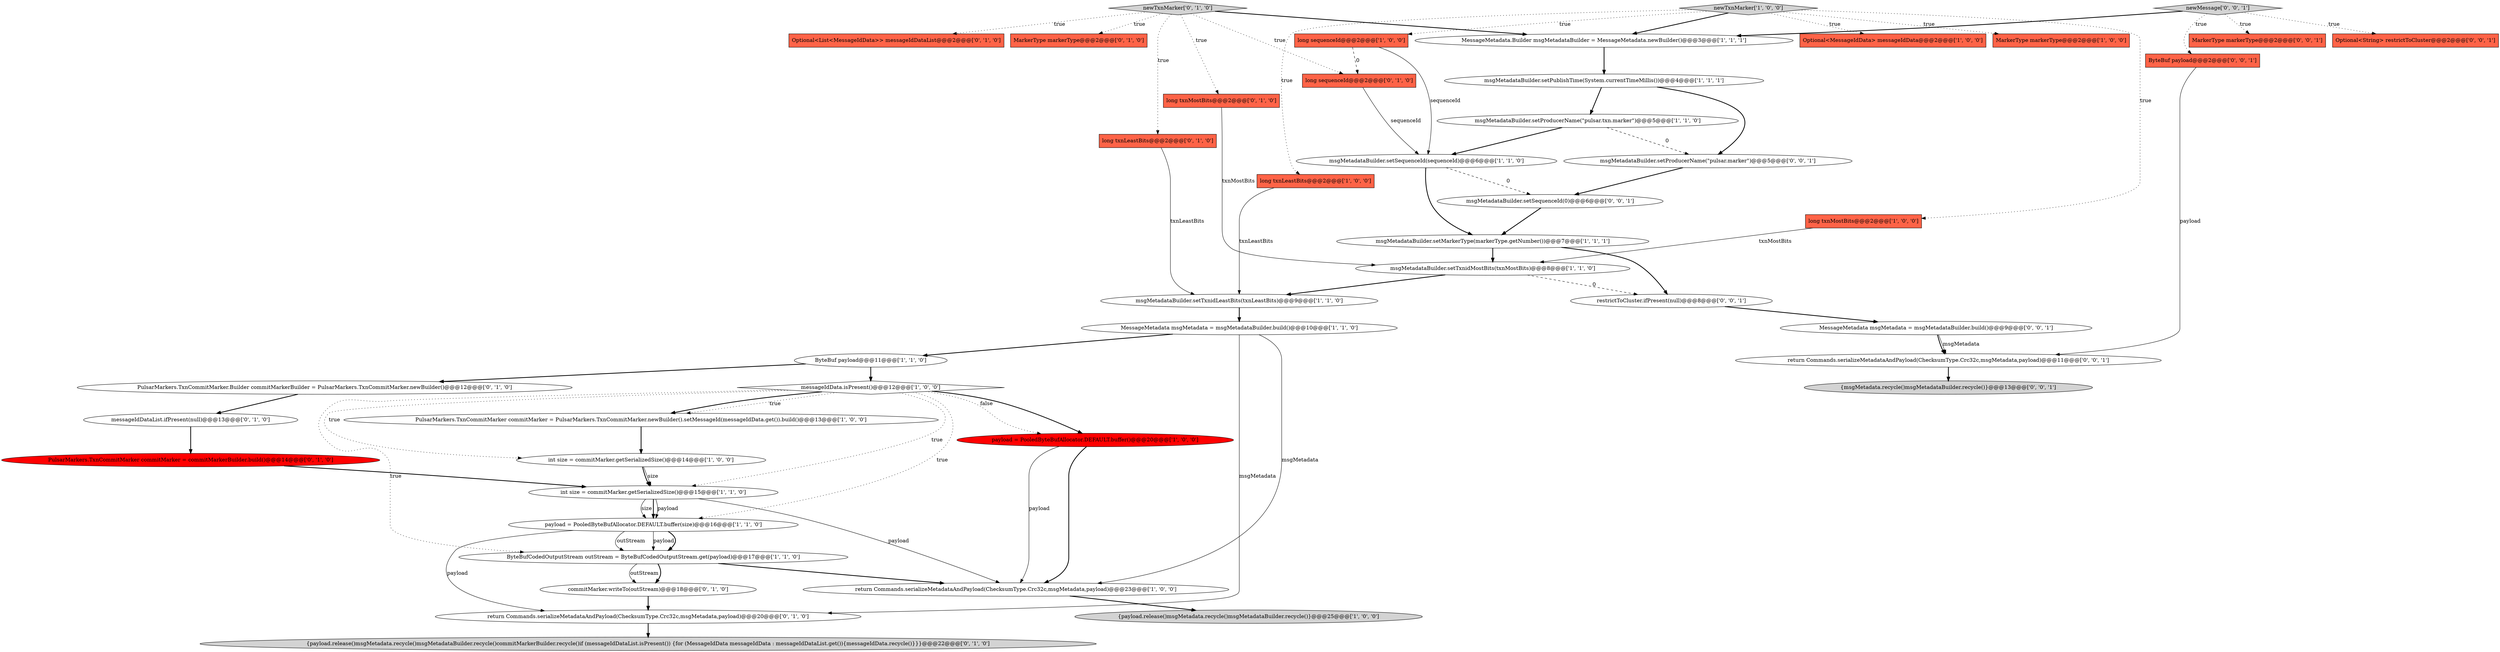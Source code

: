 digraph {
26 [style = filled, label = "{payload.release()msgMetadata.recycle()msgMetadataBuilder.recycle()commitMarkerBuilder.recycle()if (messageIdDataList.isPresent()) {for (MessageIdData messageIdData : messageIdDataList.get()){messageIdData.recycle()}}}@@@22@@@['0', '1', '0']", fillcolor = lightgray, shape = ellipse image = "AAA0AAABBB2BBB"];
21 [style = filled, label = "{payload.release()msgMetadata.recycle()msgMetadataBuilder.recycle()}@@@25@@@['1', '0', '0']", fillcolor = lightgray, shape = ellipse image = "AAA0AAABBB1BBB"];
10 [style = filled, label = "msgMetadataBuilder.setMarkerType(markerType.getNumber())@@@7@@@['1', '1', '1']", fillcolor = white, shape = ellipse image = "AAA0AAABBB1BBB"];
29 [style = filled, label = "PulsarMarkers.TxnCommitMarker commitMarker = commitMarkerBuilder.build()@@@14@@@['0', '1', '0']", fillcolor = red, shape = ellipse image = "AAA1AAABBB2BBB"];
40 [style = filled, label = "ByteBuf payload@@@2@@@['0', '0', '1']", fillcolor = tomato, shape = box image = "AAA0AAABBB3BBB"];
9 [style = filled, label = "PulsarMarkers.TxnCommitMarker commitMarker = PulsarMarkers.TxnCommitMarker.newBuilder().setMessageId(messageIdData.get()).build()@@@13@@@['1', '0', '0']", fillcolor = white, shape = ellipse image = "AAA0AAABBB1BBB"];
42 [style = filled, label = "MarkerType markerType@@@2@@@['0', '0', '1']", fillcolor = tomato, shape = box image = "AAA0AAABBB3BBB"];
45 [style = filled, label = "msgMetadataBuilder.setProducerName(\"pulsar.marker\")@@@5@@@['0', '0', '1']", fillcolor = white, shape = ellipse image = "AAA0AAABBB3BBB"];
8 [style = filled, label = "int size = commitMarker.getSerializedSize()@@@14@@@['1', '0', '0']", fillcolor = white, shape = ellipse image = "AAA0AAABBB1BBB"];
34 [style = filled, label = "commitMarker.writeTo(outStream)@@@18@@@['0', '1', '0']", fillcolor = white, shape = ellipse image = "AAA0AAABBB2BBB"];
5 [style = filled, label = "Optional<MessageIdData> messageIdData@@@2@@@['1', '0', '0']", fillcolor = tomato, shape = box image = "AAA0AAABBB1BBB"];
22 [style = filled, label = "msgMetadataBuilder.setTxnidMostBits(txnMostBits)@@@8@@@['1', '1', '0']", fillcolor = white, shape = ellipse image = "AAA0AAABBB1BBB"];
33 [style = filled, label = "PulsarMarkers.TxnCommitMarker.Builder commitMarkerBuilder = PulsarMarkers.TxnCommitMarker.newBuilder()@@@12@@@['0', '1', '0']", fillcolor = white, shape = ellipse image = "AAA0AAABBB2BBB"];
23 [style = filled, label = "payload = PooledByteBufAllocator.DEFAULT.buffer()@@@20@@@['1', '0', '0']", fillcolor = red, shape = ellipse image = "AAA1AAABBB1BBB"];
17 [style = filled, label = "newTxnMarker['1', '0', '0']", fillcolor = lightgray, shape = diamond image = "AAA0AAABBB1BBB"];
30 [style = filled, label = "Optional<List<MessageIdData>> messageIdDataList@@@2@@@['0', '1', '0']", fillcolor = tomato, shape = box image = "AAA0AAABBB2BBB"];
2 [style = filled, label = "return Commands.serializeMetadataAndPayload(ChecksumType.Crc32c,msgMetadata,payload)@@@23@@@['1', '0', '0']", fillcolor = white, shape = ellipse image = "AAA0AAABBB1BBB"];
36 [style = filled, label = "newMessage['0', '0', '1']", fillcolor = lightgray, shape = diamond image = "AAA0AAABBB3BBB"];
13 [style = filled, label = "msgMetadataBuilder.setTxnidLeastBits(txnLeastBits)@@@9@@@['1', '1', '0']", fillcolor = white, shape = ellipse image = "AAA0AAABBB1BBB"];
3 [style = filled, label = "long txnLeastBits@@@2@@@['1', '0', '0']", fillcolor = tomato, shape = box image = "AAA0AAABBB1BBB"];
27 [style = filled, label = "newTxnMarker['0', '1', '0']", fillcolor = lightgray, shape = diamond image = "AAA0AAABBB2BBB"];
1 [style = filled, label = "msgMetadataBuilder.setSequenceId(sequenceId)@@@6@@@['1', '1', '0']", fillcolor = white, shape = ellipse image = "AAA0AAABBB1BBB"];
44 [style = filled, label = "{msgMetadata.recycle()msgMetadataBuilder.recycle()}@@@13@@@['0', '0', '1']", fillcolor = lightgray, shape = ellipse image = "AAA0AAABBB3BBB"];
35 [style = filled, label = "messageIdDataList.ifPresent(null)@@@13@@@['0', '1', '0']", fillcolor = white, shape = ellipse image = "AAA0AAABBB2BBB"];
38 [style = filled, label = "return Commands.serializeMetadataAndPayload(ChecksumType.Crc32c,msgMetadata,payload)@@@11@@@['0', '0', '1']", fillcolor = white, shape = ellipse image = "AAA0AAABBB3BBB"];
39 [style = filled, label = "MessageMetadata msgMetadata = msgMetadataBuilder.build()@@@9@@@['0', '0', '1']", fillcolor = white, shape = ellipse image = "AAA0AAABBB3BBB"];
15 [style = filled, label = "msgMetadataBuilder.setProducerName(\"pulsar.txn.marker\")@@@5@@@['1', '1', '0']", fillcolor = white, shape = ellipse image = "AAA0AAABBB1BBB"];
7 [style = filled, label = "messageIdData.isPresent()@@@12@@@['1', '0', '0']", fillcolor = white, shape = diamond image = "AAA0AAABBB1BBB"];
12 [style = filled, label = "MessageMetadata.Builder msgMetadataBuilder = MessageMetadata.newBuilder()@@@3@@@['1', '1', '1']", fillcolor = white, shape = ellipse image = "AAA0AAABBB1BBB"];
20 [style = filled, label = "ByteBufCodedOutputStream outStream = ByteBufCodedOutputStream.get(payload)@@@17@@@['1', '1', '0']", fillcolor = white, shape = ellipse image = "AAA0AAABBB1BBB"];
14 [style = filled, label = "msgMetadataBuilder.setPublishTime(System.currentTimeMillis())@@@4@@@['1', '1', '1']", fillcolor = white, shape = ellipse image = "AAA0AAABBB1BBB"];
11 [style = filled, label = "int size = commitMarker.getSerializedSize()@@@15@@@['1', '1', '0']", fillcolor = white, shape = ellipse image = "AAA0AAABBB1BBB"];
6 [style = filled, label = "MessageMetadata msgMetadata = msgMetadataBuilder.build()@@@10@@@['1', '1', '0']", fillcolor = white, shape = ellipse image = "AAA0AAABBB1BBB"];
25 [style = filled, label = "return Commands.serializeMetadataAndPayload(ChecksumType.Crc32c,msgMetadata,payload)@@@20@@@['0', '1', '0']", fillcolor = white, shape = ellipse image = "AAA0AAABBB2BBB"];
32 [style = filled, label = "long sequenceId@@@2@@@['0', '1', '0']", fillcolor = tomato, shape = box image = "AAA1AAABBB2BBB"];
31 [style = filled, label = "MarkerType markerType@@@2@@@['0', '1', '0']", fillcolor = tomato, shape = box image = "AAA0AAABBB2BBB"];
37 [style = filled, label = "Optional<String> restrictToCluster@@@2@@@['0', '0', '1']", fillcolor = tomato, shape = box image = "AAA0AAABBB3BBB"];
18 [style = filled, label = "MarkerType markerType@@@2@@@['1', '0', '0']", fillcolor = tomato, shape = box image = "AAA0AAABBB1BBB"];
4 [style = filled, label = "ByteBuf payload@@@11@@@['1', '1', '0']", fillcolor = white, shape = ellipse image = "AAA0AAABBB1BBB"];
41 [style = filled, label = "restrictToCluster.ifPresent(null)@@@8@@@['0', '0', '1']", fillcolor = white, shape = ellipse image = "AAA0AAABBB3BBB"];
24 [style = filled, label = "long txnMostBits@@@2@@@['0', '1', '0']", fillcolor = tomato, shape = box image = "AAA0AAABBB2BBB"];
0 [style = filled, label = "long txnMostBits@@@2@@@['1', '0', '0']", fillcolor = tomato, shape = box image = "AAA0AAABBB1BBB"];
28 [style = filled, label = "long txnLeastBits@@@2@@@['0', '1', '0']", fillcolor = tomato, shape = box image = "AAA0AAABBB2BBB"];
19 [style = filled, label = "long sequenceId@@@2@@@['1', '0', '0']", fillcolor = tomato, shape = box image = "AAA1AAABBB1BBB"];
16 [style = filled, label = "payload = PooledByteBufAllocator.DEFAULT.buffer(size)@@@16@@@['1', '1', '0']", fillcolor = white, shape = ellipse image = "AAA0AAABBB1BBB"];
43 [style = filled, label = "msgMetadataBuilder.setSequenceId(0)@@@6@@@['0', '0', '1']", fillcolor = white, shape = ellipse image = "AAA0AAABBB3BBB"];
7->23 [style = dotted, label="false"];
10->22 [style = bold, label=""];
11->16 [style = bold, label=""];
28->13 [style = solid, label="txnLeastBits"];
33->35 [style = bold, label=""];
17->0 [style = dotted, label="true"];
34->25 [style = bold, label=""];
27->32 [style = dotted, label="true"];
40->38 [style = solid, label="payload"];
35->29 [style = bold, label=""];
27->12 [style = bold, label=""];
11->16 [style = solid, label="payload"];
38->44 [style = bold, label=""];
17->18 [style = dotted, label="true"];
1->43 [style = dashed, label="0"];
3->13 [style = solid, label="txnLeastBits"];
39->38 [style = solid, label="msgMetadata"];
20->34 [style = bold, label=""];
16->20 [style = solid, label="outStream"];
27->24 [style = dotted, label="true"];
36->12 [style = bold, label=""];
7->9 [style = dotted, label="true"];
36->42 [style = dotted, label="true"];
14->45 [style = bold, label=""];
4->33 [style = bold, label=""];
9->8 [style = bold, label=""];
10->41 [style = bold, label=""];
36->40 [style = dotted, label="true"];
17->3 [style = dotted, label="true"];
36->37 [style = dotted, label="true"];
4->7 [style = bold, label=""];
7->20 [style = dotted, label="true"];
20->2 [style = bold, label=""];
15->45 [style = dashed, label="0"];
23->2 [style = solid, label="payload"];
7->9 [style = bold, label=""];
27->28 [style = dotted, label="true"];
6->4 [style = bold, label=""];
27->30 [style = dotted, label="true"];
19->1 [style = solid, label="sequenceId"];
17->12 [style = bold, label=""];
11->2 [style = solid, label="payload"];
45->43 [style = bold, label=""];
7->11 [style = dotted, label="true"];
20->34 [style = solid, label="outStream"];
2->21 [style = bold, label=""];
6->2 [style = solid, label="msgMetadata"];
27->31 [style = dotted, label="true"];
7->23 [style = bold, label=""];
11->16 [style = solid, label="size"];
32->1 [style = solid, label="sequenceId"];
16->20 [style = solid, label="payload"];
12->14 [style = bold, label=""];
25->26 [style = bold, label=""];
7->16 [style = dotted, label="true"];
39->38 [style = bold, label=""];
17->19 [style = dotted, label="true"];
43->10 [style = bold, label=""];
14->15 [style = bold, label=""];
17->5 [style = dotted, label="true"];
23->2 [style = bold, label=""];
19->32 [style = dashed, label="0"];
8->11 [style = solid, label="size"];
22->13 [style = bold, label=""];
13->6 [style = bold, label=""];
0->22 [style = solid, label="txnMostBits"];
41->39 [style = bold, label=""];
1->10 [style = bold, label=""];
6->25 [style = solid, label="msgMetadata"];
24->22 [style = solid, label="txnMostBits"];
8->11 [style = bold, label=""];
16->20 [style = bold, label=""];
7->8 [style = dotted, label="true"];
29->11 [style = bold, label=""];
16->25 [style = solid, label="payload"];
22->41 [style = dashed, label="0"];
15->1 [style = bold, label=""];
}
